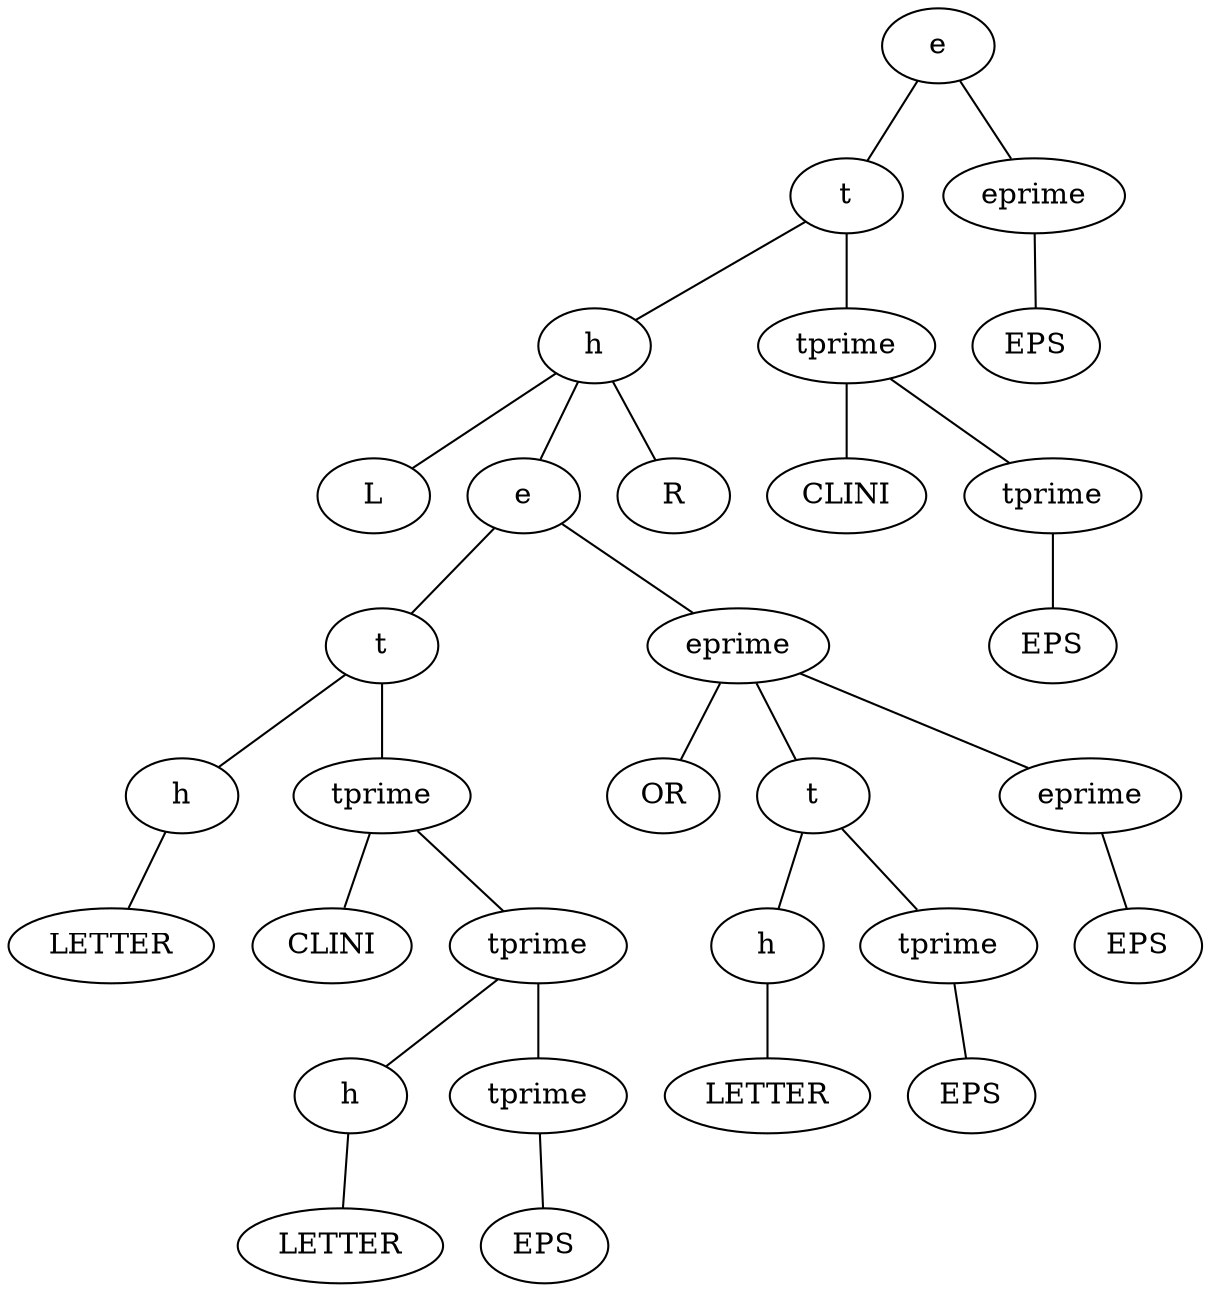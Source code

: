 graph example {
a1 [label="e"];
a4 [label="t"];
a16 [label="h"];
a64 [label="L"];
a16 -- a64;
a65 [label="e"];
a260 [label="t"];
a1040 [label="h"];
a4160 [label="LETTER"];
a1040 -- a4160;
a260 -- a1040;
a1041 [label="tprime"];
a4164 [label="CLINI"];
a1041 -- a4164;
a4165 [label="tprime"];
a16660 [label="h"];
a66640 [label="LETTER"];
a16660 -- a66640;
a4165 -- a16660;
a16661 [label="tprime"];
a66644 [label="EPS"];
a16661 -- a66644;
a4165 -- a16661;
a1041 -- a4165;
a260 -- a1041;
a65 -- a260;
a261 [label="eprime"];
a1044 [label="OR"];
a261 -- a1044;
a1045 [label="t"];
a4180 [label="h"];
a16720 [label="LETTER"];
a4180 -- a16720;
a1045 -- a4180;
a4181 [label="tprime"];
a16724 [label="EPS"];
a4181 -- a16724;
a1045 -- a4181;
a261 -- a1045;
a1046 [label="eprime"];
a4184 [label="EPS"];
a1046 -- a4184;
a261 -- a1046;
a65 -- a261;
a16 -- a65;
a66 [label="R"];
a16 -- a66;
a4 -- a16;
a17 [label="tprime"];
a68 [label="CLINI"];
a17 -- a68;
a69 [label="tprime"];
a276 [label="EPS"];
a69 -- a276;
a17 -- a69;
a4 -- a17;
a1 -- a4;
a5 [label="eprime"];
a20 [label="EPS"];
a5 -- a20;
a1 -- a5;
}